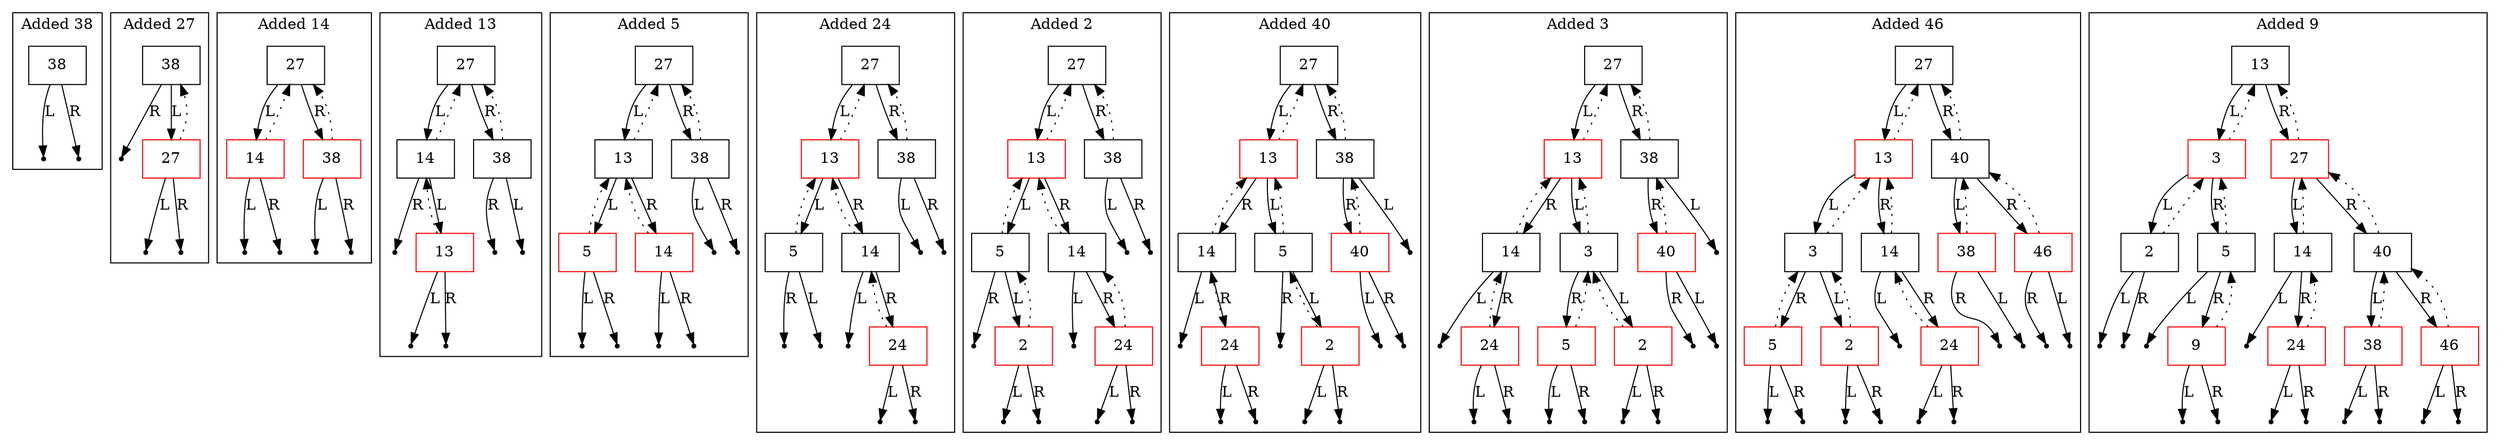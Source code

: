 digraph {
subgraph "cluster_Added 38_count_1"{
label ="Added 38";
"cluster_Added 38_count_1_data_38"[shape=record color=black label="{38}"];
"cluster_Added 38_count_1_data_38_leftNull" [label=Null shape=point color=black];
"cluster_Added 38_count_1_data_38_rightNull" [label=Null shape=point color=black];

"cluster_Added 38_count_1_data_38" -> "cluster_Added 38_count_1_data_38_leftNull"[label=L];
"cluster_Added 38_count_1_data_38" -> "cluster_Added 38_count_1_data_38_rightNull"[label=R];

}
subgraph "cluster_Added 27_count_2"{
label ="Added 27";
"cluster_Added 27_count_2_data_38"[shape=record color=black label="{38}"];
"cluster_Added 27_count_2_data_38_rightNull" [label=Null shape=point color=black];
"cluster_Added 27_count_2_data_27"[shape=record color=red label="{27}"];
"cluster_Added 27_count_2_data_27_leftNull" [label=Null shape=point color=black];
"cluster_Added 27_count_2_data_27_rightNull" [label=Null shape=point color=black];

"cluster_Added 27_count_2_data_38" -> "cluster_Added 27_count_2_data_27"[label=L];
"cluster_Added 27_count_2_data_38" -> "cluster_Added 27_count_2_data_38_rightNull"[label=R];
"cluster_Added 27_count_2_data_27" -> "cluster_Added 27_count_2_data_38"[style=dotted];
"cluster_Added 27_count_2_data_27" -> "cluster_Added 27_count_2_data_27_leftNull"[label=L];
"cluster_Added 27_count_2_data_27" -> "cluster_Added 27_count_2_data_27_rightNull"[label=R];

}
subgraph "cluster_Added 14_count_3"{
label ="Added 14";
"cluster_Added 14_count_3_data_27"[shape=record color=black label="{27}"];
"cluster_Added 14_count_3_data_14"[shape=record color=red label="{14}"];
"cluster_Added 14_count_3_data_14_leftNull" [label=Null shape=point color=black];
"cluster_Added 14_count_3_data_14_rightNull" [label=Null shape=point color=black];
"cluster_Added 14_count_3_data_38"[shape=record color=red label="{38}"];
"cluster_Added 14_count_3_data_38_leftNull" [label=Null shape=point color=black];
"cluster_Added 14_count_3_data_38_rightNull" [label=Null shape=point color=black];

"cluster_Added 14_count_3_data_27" -> "cluster_Added 14_count_3_data_14"[label=L];
"cluster_Added 14_count_3_data_27" -> "cluster_Added 14_count_3_data_38"[label=R];
"cluster_Added 14_count_3_data_14" -> "cluster_Added 14_count_3_data_27"[style=dotted];
"cluster_Added 14_count_3_data_14" -> "cluster_Added 14_count_3_data_14_leftNull"[label=L];
"cluster_Added 14_count_3_data_14" -> "cluster_Added 14_count_3_data_14_rightNull"[label=R];
"cluster_Added 14_count_3_data_38" -> "cluster_Added 14_count_3_data_27"[style=dotted];
"cluster_Added 14_count_3_data_38" -> "cluster_Added 14_count_3_data_38_leftNull"[label=L];
"cluster_Added 14_count_3_data_38" -> "cluster_Added 14_count_3_data_38_rightNull"[label=R];

}
subgraph "cluster_Added 13_count_4"{
label ="Added 13";
"cluster_Added 13_count_4_data_27"[shape=record color=black label="{27}"];
"cluster_Added 13_count_4_data_14"[shape=record color=black label="{14}"];
"cluster_Added 13_count_4_data_14_rightNull" [label=Null shape=point color=black];
"cluster_Added 13_count_4_data_13"[shape=record color=red label="{13}"];
"cluster_Added 13_count_4_data_13_leftNull" [label=Null shape=point color=black];
"cluster_Added 13_count_4_data_13_rightNull" [label=Null shape=point color=black];
"cluster_Added 13_count_4_data_38"[shape=record color=black label="{38}"];
"cluster_Added 13_count_4_data_38_leftNull" [label=Null shape=point color=black];
"cluster_Added 13_count_4_data_38_rightNull" [label=Null shape=point color=black];

"cluster_Added 13_count_4_data_27" -> "cluster_Added 13_count_4_data_14"[label=L];
"cluster_Added 13_count_4_data_27" -> "cluster_Added 13_count_4_data_38"[label=R];
"cluster_Added 13_count_4_data_14" -> "cluster_Added 13_count_4_data_27"[style=dotted];
"cluster_Added 13_count_4_data_14" -> "cluster_Added 13_count_4_data_13"[label=L];
"cluster_Added 13_count_4_data_14" -> "cluster_Added 13_count_4_data_14_rightNull"[label=R];
"cluster_Added 13_count_4_data_13" -> "cluster_Added 13_count_4_data_14"[style=dotted];
"cluster_Added 13_count_4_data_13" -> "cluster_Added 13_count_4_data_13_leftNull"[label=L];
"cluster_Added 13_count_4_data_13" -> "cluster_Added 13_count_4_data_13_rightNull"[label=R];
"cluster_Added 13_count_4_data_38" -> "cluster_Added 13_count_4_data_27"[style=dotted];
"cluster_Added 13_count_4_data_38" -> "cluster_Added 13_count_4_data_38_leftNull"[label=L];
"cluster_Added 13_count_4_data_38" -> "cluster_Added 13_count_4_data_38_rightNull"[label=R];

}
subgraph "cluster_Added 5_count_5"{
label ="Added 5";
"cluster_Added 5_count_5_data_27"[shape=record color=black label="{27}"];
"cluster_Added 5_count_5_data_13"[shape=record color=black label="{13}"];
"cluster_Added 5_count_5_data_5"[shape=record color=red label="{5}"];
"cluster_Added 5_count_5_data_5_leftNull" [label=Null shape=point color=black];
"cluster_Added 5_count_5_data_5_rightNull" [label=Null shape=point color=black];
"cluster_Added 5_count_5_data_14"[shape=record color=red label="{14}"];
"cluster_Added 5_count_5_data_14_leftNull" [label=Null shape=point color=black];
"cluster_Added 5_count_5_data_14_rightNull" [label=Null shape=point color=black];
"cluster_Added 5_count_5_data_38"[shape=record color=black label="{38}"];
"cluster_Added 5_count_5_data_38_leftNull" [label=Null shape=point color=black];
"cluster_Added 5_count_5_data_38_rightNull" [label=Null shape=point color=black];

"cluster_Added 5_count_5_data_27" -> "cluster_Added 5_count_5_data_13"[label=L];
"cluster_Added 5_count_5_data_27" -> "cluster_Added 5_count_5_data_38"[label=R];
"cluster_Added 5_count_5_data_13" -> "cluster_Added 5_count_5_data_27"[style=dotted];
"cluster_Added 5_count_5_data_13" -> "cluster_Added 5_count_5_data_5"[label=L];
"cluster_Added 5_count_5_data_13" -> "cluster_Added 5_count_5_data_14"[label=R];
"cluster_Added 5_count_5_data_5" -> "cluster_Added 5_count_5_data_13"[style=dotted];
"cluster_Added 5_count_5_data_5" -> "cluster_Added 5_count_5_data_5_leftNull"[label=L];
"cluster_Added 5_count_5_data_5" -> "cluster_Added 5_count_5_data_5_rightNull"[label=R];
"cluster_Added 5_count_5_data_14" -> "cluster_Added 5_count_5_data_13"[style=dotted];
"cluster_Added 5_count_5_data_14" -> "cluster_Added 5_count_5_data_14_leftNull"[label=L];
"cluster_Added 5_count_5_data_14" -> "cluster_Added 5_count_5_data_14_rightNull"[label=R];
"cluster_Added 5_count_5_data_38" -> "cluster_Added 5_count_5_data_27"[style=dotted];
"cluster_Added 5_count_5_data_38" -> "cluster_Added 5_count_5_data_38_leftNull"[label=L];
"cluster_Added 5_count_5_data_38" -> "cluster_Added 5_count_5_data_38_rightNull"[label=R];

}
subgraph "cluster_Added 24_count_6"{
label ="Added 24";
"cluster_Added 24_count_6_data_27"[shape=record color=black label="{27}"];
"cluster_Added 24_count_6_data_13"[shape=record color=red label="{13}"];
"cluster_Added 24_count_6_data_5"[shape=record color=black label="{5}"];
"cluster_Added 24_count_6_data_5_leftNull" [label=Null shape=point color=black];
"cluster_Added 24_count_6_data_5_rightNull" [label=Null shape=point color=black];
"cluster_Added 24_count_6_data_14"[shape=record color=black label="{14}"];
"cluster_Added 24_count_6_data_14_leftNull" [label=Null shape=point color=black];
"cluster_Added 24_count_6_data_24"[shape=record color=red label="{24}"];
"cluster_Added 24_count_6_data_24_leftNull" [label=Null shape=point color=black];
"cluster_Added 24_count_6_data_24_rightNull" [label=Null shape=point color=black];
"cluster_Added 24_count_6_data_38"[shape=record color=black label="{38}"];
"cluster_Added 24_count_6_data_38_leftNull" [label=Null shape=point color=black];
"cluster_Added 24_count_6_data_38_rightNull" [label=Null shape=point color=black];

"cluster_Added 24_count_6_data_27" -> "cluster_Added 24_count_6_data_13"[label=L];
"cluster_Added 24_count_6_data_27" -> "cluster_Added 24_count_6_data_38"[label=R];
"cluster_Added 24_count_6_data_13" -> "cluster_Added 24_count_6_data_27"[style=dotted];
"cluster_Added 24_count_6_data_13" -> "cluster_Added 24_count_6_data_5"[label=L];
"cluster_Added 24_count_6_data_13" -> "cluster_Added 24_count_6_data_14"[label=R];
"cluster_Added 24_count_6_data_5" -> "cluster_Added 24_count_6_data_13"[style=dotted];
"cluster_Added 24_count_6_data_5" -> "cluster_Added 24_count_6_data_5_leftNull"[label=L];
"cluster_Added 24_count_6_data_5" -> "cluster_Added 24_count_6_data_5_rightNull"[label=R];
"cluster_Added 24_count_6_data_14" -> "cluster_Added 24_count_6_data_13"[style=dotted];
"cluster_Added 24_count_6_data_14" -> "cluster_Added 24_count_6_data_14_leftNull"[label=L];
"cluster_Added 24_count_6_data_14" -> "cluster_Added 24_count_6_data_24"[label=R];
"cluster_Added 24_count_6_data_24" -> "cluster_Added 24_count_6_data_14"[style=dotted];
"cluster_Added 24_count_6_data_24" -> "cluster_Added 24_count_6_data_24_leftNull"[label=L];
"cluster_Added 24_count_6_data_24" -> "cluster_Added 24_count_6_data_24_rightNull"[label=R];
"cluster_Added 24_count_6_data_38" -> "cluster_Added 24_count_6_data_27"[style=dotted];
"cluster_Added 24_count_6_data_38" -> "cluster_Added 24_count_6_data_38_leftNull"[label=L];
"cluster_Added 24_count_6_data_38" -> "cluster_Added 24_count_6_data_38_rightNull"[label=R];

}
subgraph "cluster_Added 2_count_7"{
label ="Added 2";
"cluster_Added 2_count_7_data_27"[shape=record color=black label="{27}"];
"cluster_Added 2_count_7_data_13"[shape=record color=red label="{13}"];
"cluster_Added 2_count_7_data_5"[shape=record color=black label="{5}"];
"cluster_Added 2_count_7_data_5_rightNull" [label=Null shape=point color=black];
"cluster_Added 2_count_7_data_2"[shape=record color=red label="{2}"];
"cluster_Added 2_count_7_data_2_leftNull" [label=Null shape=point color=black];
"cluster_Added 2_count_7_data_2_rightNull" [label=Null shape=point color=black];
"cluster_Added 2_count_7_data_14"[shape=record color=black label="{14}"];
"cluster_Added 2_count_7_data_14_leftNull" [label=Null shape=point color=black];
"cluster_Added 2_count_7_data_24"[shape=record color=red label="{24}"];
"cluster_Added 2_count_7_data_24_leftNull" [label=Null shape=point color=black];
"cluster_Added 2_count_7_data_24_rightNull" [label=Null shape=point color=black];
"cluster_Added 2_count_7_data_38"[shape=record color=black label="{38}"];
"cluster_Added 2_count_7_data_38_leftNull" [label=Null shape=point color=black];
"cluster_Added 2_count_7_data_38_rightNull" [label=Null shape=point color=black];

"cluster_Added 2_count_7_data_27" -> "cluster_Added 2_count_7_data_13"[label=L];
"cluster_Added 2_count_7_data_27" -> "cluster_Added 2_count_7_data_38"[label=R];
"cluster_Added 2_count_7_data_13" -> "cluster_Added 2_count_7_data_27"[style=dotted];
"cluster_Added 2_count_7_data_13" -> "cluster_Added 2_count_7_data_5"[label=L];
"cluster_Added 2_count_7_data_13" -> "cluster_Added 2_count_7_data_14"[label=R];
"cluster_Added 2_count_7_data_5" -> "cluster_Added 2_count_7_data_13"[style=dotted];
"cluster_Added 2_count_7_data_5" -> "cluster_Added 2_count_7_data_2"[label=L];
"cluster_Added 2_count_7_data_5" -> "cluster_Added 2_count_7_data_5_rightNull"[label=R];
"cluster_Added 2_count_7_data_2" -> "cluster_Added 2_count_7_data_5"[style=dotted];
"cluster_Added 2_count_7_data_2" -> "cluster_Added 2_count_7_data_2_leftNull"[label=L];
"cluster_Added 2_count_7_data_2" -> "cluster_Added 2_count_7_data_2_rightNull"[label=R];
"cluster_Added 2_count_7_data_14" -> "cluster_Added 2_count_7_data_13"[style=dotted];
"cluster_Added 2_count_7_data_14" -> "cluster_Added 2_count_7_data_14_leftNull"[label=L];
"cluster_Added 2_count_7_data_14" -> "cluster_Added 2_count_7_data_24"[label=R];
"cluster_Added 2_count_7_data_24" -> "cluster_Added 2_count_7_data_14"[style=dotted];
"cluster_Added 2_count_7_data_24" -> "cluster_Added 2_count_7_data_24_leftNull"[label=L];
"cluster_Added 2_count_7_data_24" -> "cluster_Added 2_count_7_data_24_rightNull"[label=R];
"cluster_Added 2_count_7_data_38" -> "cluster_Added 2_count_7_data_27"[style=dotted];
"cluster_Added 2_count_7_data_38" -> "cluster_Added 2_count_7_data_38_leftNull"[label=L];
"cluster_Added 2_count_7_data_38" -> "cluster_Added 2_count_7_data_38_rightNull"[label=R];

}
subgraph "cluster_Added 40_count_8"{
label ="Added 40";
"cluster_Added 40_count_8_data_27"[shape=record color=black label="{27}"];
"cluster_Added 40_count_8_data_13"[shape=record color=red label="{13}"];
"cluster_Added 40_count_8_data_5"[shape=record color=black label="{5}"];
"cluster_Added 40_count_8_data_5_rightNull" [label=Null shape=point color=black];
"cluster_Added 40_count_8_data_2"[shape=record color=red label="{2}"];
"cluster_Added 40_count_8_data_2_leftNull" [label=Null shape=point color=black];
"cluster_Added 40_count_8_data_2_rightNull" [label=Null shape=point color=black];
"cluster_Added 40_count_8_data_14"[shape=record color=black label="{14}"];
"cluster_Added 40_count_8_data_14_leftNull" [label=Null shape=point color=black];
"cluster_Added 40_count_8_data_24"[shape=record color=red label="{24}"];
"cluster_Added 40_count_8_data_24_leftNull" [label=Null shape=point color=black];
"cluster_Added 40_count_8_data_24_rightNull" [label=Null shape=point color=black];
"cluster_Added 40_count_8_data_38"[shape=record color=black label="{38}"];
"cluster_Added 40_count_8_data_38_leftNull" [label=Null shape=point color=black];
"cluster_Added 40_count_8_data_40"[shape=record color=red label="{40}"];
"cluster_Added 40_count_8_data_40_leftNull" [label=Null shape=point color=black];
"cluster_Added 40_count_8_data_40_rightNull" [label=Null shape=point color=black];

"cluster_Added 40_count_8_data_27" -> "cluster_Added 40_count_8_data_13"[label=L];
"cluster_Added 40_count_8_data_27" -> "cluster_Added 40_count_8_data_38"[label=R];
"cluster_Added 40_count_8_data_13" -> "cluster_Added 40_count_8_data_27"[style=dotted];
"cluster_Added 40_count_8_data_13" -> "cluster_Added 40_count_8_data_5"[label=L];
"cluster_Added 40_count_8_data_13" -> "cluster_Added 40_count_8_data_14"[label=R];
"cluster_Added 40_count_8_data_5" -> "cluster_Added 40_count_8_data_13"[style=dotted];
"cluster_Added 40_count_8_data_5" -> "cluster_Added 40_count_8_data_2"[label=L];
"cluster_Added 40_count_8_data_5" -> "cluster_Added 40_count_8_data_5_rightNull"[label=R];
"cluster_Added 40_count_8_data_2" -> "cluster_Added 40_count_8_data_5"[style=dotted];
"cluster_Added 40_count_8_data_2" -> "cluster_Added 40_count_8_data_2_leftNull"[label=L];
"cluster_Added 40_count_8_data_2" -> "cluster_Added 40_count_8_data_2_rightNull"[label=R];
"cluster_Added 40_count_8_data_14" -> "cluster_Added 40_count_8_data_13"[style=dotted];
"cluster_Added 40_count_8_data_14" -> "cluster_Added 40_count_8_data_14_leftNull"[label=L];
"cluster_Added 40_count_8_data_14" -> "cluster_Added 40_count_8_data_24"[label=R];
"cluster_Added 40_count_8_data_24" -> "cluster_Added 40_count_8_data_14"[style=dotted];
"cluster_Added 40_count_8_data_24" -> "cluster_Added 40_count_8_data_24_leftNull"[label=L];
"cluster_Added 40_count_8_data_24" -> "cluster_Added 40_count_8_data_24_rightNull"[label=R];
"cluster_Added 40_count_8_data_38" -> "cluster_Added 40_count_8_data_27"[style=dotted];
"cluster_Added 40_count_8_data_38" -> "cluster_Added 40_count_8_data_38_leftNull"[label=L];
"cluster_Added 40_count_8_data_38" -> "cluster_Added 40_count_8_data_40"[label=R];
"cluster_Added 40_count_8_data_40" -> "cluster_Added 40_count_8_data_38"[style=dotted];
"cluster_Added 40_count_8_data_40" -> "cluster_Added 40_count_8_data_40_leftNull"[label=L];
"cluster_Added 40_count_8_data_40" -> "cluster_Added 40_count_8_data_40_rightNull"[label=R];

}
subgraph "cluster_Added 3_count_9"{
label ="Added 3";
"cluster_Added 3_count_9_data_27"[shape=record color=black label="{27}"];
"cluster_Added 3_count_9_data_13"[shape=record color=red label="{13}"];
"cluster_Added 3_count_9_data_3"[shape=record color=black label="{3}"];
"cluster_Added 3_count_9_data_2"[shape=record color=red label="{2}"];
"cluster_Added 3_count_9_data_2_leftNull" [label=Null shape=point color=black];
"cluster_Added 3_count_9_data_2_rightNull" [label=Null shape=point color=black];
"cluster_Added 3_count_9_data_5"[shape=record color=red label="{5}"];
"cluster_Added 3_count_9_data_5_leftNull" [label=Null shape=point color=black];
"cluster_Added 3_count_9_data_5_rightNull" [label=Null shape=point color=black];
"cluster_Added 3_count_9_data_14"[shape=record color=black label="{14}"];
"cluster_Added 3_count_9_data_14_leftNull" [label=Null shape=point color=black];
"cluster_Added 3_count_9_data_24"[shape=record color=red label="{24}"];
"cluster_Added 3_count_9_data_24_leftNull" [label=Null shape=point color=black];
"cluster_Added 3_count_9_data_24_rightNull" [label=Null shape=point color=black];
"cluster_Added 3_count_9_data_38"[shape=record color=black label="{38}"];
"cluster_Added 3_count_9_data_38_leftNull" [label=Null shape=point color=black];
"cluster_Added 3_count_9_data_40"[shape=record color=red label="{40}"];
"cluster_Added 3_count_9_data_40_leftNull" [label=Null shape=point color=black];
"cluster_Added 3_count_9_data_40_rightNull" [label=Null shape=point color=black];

"cluster_Added 3_count_9_data_27" -> "cluster_Added 3_count_9_data_13"[label=L];
"cluster_Added 3_count_9_data_27" -> "cluster_Added 3_count_9_data_38"[label=R];
"cluster_Added 3_count_9_data_13" -> "cluster_Added 3_count_9_data_27"[style=dotted];
"cluster_Added 3_count_9_data_13" -> "cluster_Added 3_count_9_data_3"[label=L];
"cluster_Added 3_count_9_data_13" -> "cluster_Added 3_count_9_data_14"[label=R];
"cluster_Added 3_count_9_data_3" -> "cluster_Added 3_count_9_data_13"[style=dotted];
"cluster_Added 3_count_9_data_3" -> "cluster_Added 3_count_9_data_2"[label=L];
"cluster_Added 3_count_9_data_3" -> "cluster_Added 3_count_9_data_5"[label=R];
"cluster_Added 3_count_9_data_2" -> "cluster_Added 3_count_9_data_3"[style=dotted];
"cluster_Added 3_count_9_data_2" -> "cluster_Added 3_count_9_data_2_leftNull"[label=L];
"cluster_Added 3_count_9_data_2" -> "cluster_Added 3_count_9_data_2_rightNull"[label=R];
"cluster_Added 3_count_9_data_5" -> "cluster_Added 3_count_9_data_3"[style=dotted];
"cluster_Added 3_count_9_data_5" -> "cluster_Added 3_count_9_data_5_leftNull"[label=L];
"cluster_Added 3_count_9_data_5" -> "cluster_Added 3_count_9_data_5_rightNull"[label=R];
"cluster_Added 3_count_9_data_14" -> "cluster_Added 3_count_9_data_13"[style=dotted];
"cluster_Added 3_count_9_data_14" -> "cluster_Added 3_count_9_data_14_leftNull"[label=L];
"cluster_Added 3_count_9_data_14" -> "cluster_Added 3_count_9_data_24"[label=R];
"cluster_Added 3_count_9_data_24" -> "cluster_Added 3_count_9_data_14"[style=dotted];
"cluster_Added 3_count_9_data_24" -> "cluster_Added 3_count_9_data_24_leftNull"[label=L];
"cluster_Added 3_count_9_data_24" -> "cluster_Added 3_count_9_data_24_rightNull"[label=R];
"cluster_Added 3_count_9_data_38" -> "cluster_Added 3_count_9_data_27"[style=dotted];
"cluster_Added 3_count_9_data_38" -> "cluster_Added 3_count_9_data_38_leftNull"[label=L];
"cluster_Added 3_count_9_data_38" -> "cluster_Added 3_count_9_data_40"[label=R];
"cluster_Added 3_count_9_data_40" -> "cluster_Added 3_count_9_data_38"[style=dotted];
"cluster_Added 3_count_9_data_40" -> "cluster_Added 3_count_9_data_40_leftNull"[label=L];
"cluster_Added 3_count_9_data_40" -> "cluster_Added 3_count_9_data_40_rightNull"[label=R];

}
subgraph "cluster_Added 46_count_10"{
label ="Added 46";
"cluster_Added 46_count_10_data_27"[shape=record color=black label="{27}"];
"cluster_Added 46_count_10_data_13"[shape=record color=red label="{13}"];
"cluster_Added 46_count_10_data_3"[shape=record color=black label="{3}"];
"cluster_Added 46_count_10_data_2"[shape=record color=red label="{2}"];
"cluster_Added 46_count_10_data_2_leftNull" [label=Null shape=point color=black];
"cluster_Added 46_count_10_data_2_rightNull" [label=Null shape=point color=black];
"cluster_Added 46_count_10_data_5"[shape=record color=red label="{5}"];
"cluster_Added 46_count_10_data_5_leftNull" [label=Null shape=point color=black];
"cluster_Added 46_count_10_data_5_rightNull" [label=Null shape=point color=black];
"cluster_Added 46_count_10_data_14"[shape=record color=black label="{14}"];
"cluster_Added 46_count_10_data_14_leftNull" [label=Null shape=point color=black];
"cluster_Added 46_count_10_data_24"[shape=record color=red label="{24}"];
"cluster_Added 46_count_10_data_24_leftNull" [label=Null shape=point color=black];
"cluster_Added 46_count_10_data_24_rightNull" [label=Null shape=point color=black];
"cluster_Added 46_count_10_data_40"[shape=record color=black label="{40}"];
"cluster_Added 46_count_10_data_38"[shape=record color=red label="{38}"];
"cluster_Added 46_count_10_data_38_leftNull" [label=Null shape=point color=black];
"cluster_Added 46_count_10_data_38_rightNull" [label=Null shape=point color=black];
"cluster_Added 46_count_10_data_46"[shape=record color=red label="{46}"];
"cluster_Added 46_count_10_data_46_leftNull" [label=Null shape=point color=black];
"cluster_Added 46_count_10_data_46_rightNull" [label=Null shape=point color=black];

"cluster_Added 46_count_10_data_27" -> "cluster_Added 46_count_10_data_13"[label=L];
"cluster_Added 46_count_10_data_27" -> "cluster_Added 46_count_10_data_40"[label=R];
"cluster_Added 46_count_10_data_13" -> "cluster_Added 46_count_10_data_27"[style=dotted];
"cluster_Added 46_count_10_data_13" -> "cluster_Added 46_count_10_data_3"[label=L];
"cluster_Added 46_count_10_data_13" -> "cluster_Added 46_count_10_data_14"[label=R];
"cluster_Added 46_count_10_data_3" -> "cluster_Added 46_count_10_data_13"[style=dotted];
"cluster_Added 46_count_10_data_3" -> "cluster_Added 46_count_10_data_2"[label=L];
"cluster_Added 46_count_10_data_3" -> "cluster_Added 46_count_10_data_5"[label=R];
"cluster_Added 46_count_10_data_2" -> "cluster_Added 46_count_10_data_3"[style=dotted];
"cluster_Added 46_count_10_data_2" -> "cluster_Added 46_count_10_data_2_leftNull"[label=L];
"cluster_Added 46_count_10_data_2" -> "cluster_Added 46_count_10_data_2_rightNull"[label=R];
"cluster_Added 46_count_10_data_5" -> "cluster_Added 46_count_10_data_3"[style=dotted];
"cluster_Added 46_count_10_data_5" -> "cluster_Added 46_count_10_data_5_leftNull"[label=L];
"cluster_Added 46_count_10_data_5" -> "cluster_Added 46_count_10_data_5_rightNull"[label=R];
"cluster_Added 46_count_10_data_14" -> "cluster_Added 46_count_10_data_13"[style=dotted];
"cluster_Added 46_count_10_data_14" -> "cluster_Added 46_count_10_data_14_leftNull"[label=L];
"cluster_Added 46_count_10_data_14" -> "cluster_Added 46_count_10_data_24"[label=R];
"cluster_Added 46_count_10_data_24" -> "cluster_Added 46_count_10_data_14"[style=dotted];
"cluster_Added 46_count_10_data_24" -> "cluster_Added 46_count_10_data_24_leftNull"[label=L];
"cluster_Added 46_count_10_data_24" -> "cluster_Added 46_count_10_data_24_rightNull"[label=R];
"cluster_Added 46_count_10_data_40" -> "cluster_Added 46_count_10_data_27"[style=dotted];
"cluster_Added 46_count_10_data_40" -> "cluster_Added 46_count_10_data_38"[label=L];
"cluster_Added 46_count_10_data_40" -> "cluster_Added 46_count_10_data_46"[label=R];
"cluster_Added 46_count_10_data_38" -> "cluster_Added 46_count_10_data_40"[style=dotted];
"cluster_Added 46_count_10_data_38" -> "cluster_Added 46_count_10_data_38_leftNull"[label=L];
"cluster_Added 46_count_10_data_38" -> "cluster_Added 46_count_10_data_38_rightNull"[label=R];
"cluster_Added 46_count_10_data_46" -> "cluster_Added 46_count_10_data_40"[style=dotted];
"cluster_Added 46_count_10_data_46" -> "cluster_Added 46_count_10_data_46_leftNull"[label=L];
"cluster_Added 46_count_10_data_46" -> "cluster_Added 46_count_10_data_46_rightNull"[label=R];

}
subgraph "cluster_Added 9_count_11"{
label ="Added 9";
"cluster_Added 9_count_11_data_13"[shape=record color=black label="{13}"];
"cluster_Added 9_count_11_data_3"[shape=record color=red label="{3}"];
"cluster_Added 9_count_11_data_2"[shape=record color=black label="{2}"];
"cluster_Added 9_count_11_data_2_leftNull" [label=Null shape=point color=black];
"cluster_Added 9_count_11_data_2_rightNull" [label=Null shape=point color=black];
"cluster_Added 9_count_11_data_5"[shape=record color=black label="{5}"];
"cluster_Added 9_count_11_data_5_leftNull" [label=Null shape=point color=black];
"cluster_Added 9_count_11_data_9"[shape=record color=red label="{9}"];
"cluster_Added 9_count_11_data_9_leftNull" [label=Null shape=point color=black];
"cluster_Added 9_count_11_data_9_rightNull" [label=Null shape=point color=black];
"cluster_Added 9_count_11_data_27"[shape=record color=red label="{27}"];
"cluster_Added 9_count_11_data_14"[shape=record color=black label="{14}"];
"cluster_Added 9_count_11_data_14_leftNull" [label=Null shape=point color=black];
"cluster_Added 9_count_11_data_24"[shape=record color=red label="{24}"];
"cluster_Added 9_count_11_data_24_leftNull" [label=Null shape=point color=black];
"cluster_Added 9_count_11_data_24_rightNull" [label=Null shape=point color=black];
"cluster_Added 9_count_11_data_40"[shape=record color=black label="{40}"];
"cluster_Added 9_count_11_data_38"[shape=record color=red label="{38}"];
"cluster_Added 9_count_11_data_38_leftNull" [label=Null shape=point color=black];
"cluster_Added 9_count_11_data_38_rightNull" [label=Null shape=point color=black];
"cluster_Added 9_count_11_data_46"[shape=record color=red label="{46}"];
"cluster_Added 9_count_11_data_46_leftNull" [label=Null shape=point color=black];
"cluster_Added 9_count_11_data_46_rightNull" [label=Null shape=point color=black];

"cluster_Added 9_count_11_data_13" -> "cluster_Added 9_count_11_data_3"[label=L];
"cluster_Added 9_count_11_data_13" -> "cluster_Added 9_count_11_data_27"[label=R];
"cluster_Added 9_count_11_data_3" -> "cluster_Added 9_count_11_data_13"[style=dotted];
"cluster_Added 9_count_11_data_3" -> "cluster_Added 9_count_11_data_2"[label=L];
"cluster_Added 9_count_11_data_3" -> "cluster_Added 9_count_11_data_5"[label=R];
"cluster_Added 9_count_11_data_2" -> "cluster_Added 9_count_11_data_3"[style=dotted];
"cluster_Added 9_count_11_data_2" -> "cluster_Added 9_count_11_data_2_leftNull"[label=L];
"cluster_Added 9_count_11_data_2" -> "cluster_Added 9_count_11_data_2_rightNull"[label=R];
"cluster_Added 9_count_11_data_5" -> "cluster_Added 9_count_11_data_3"[style=dotted];
"cluster_Added 9_count_11_data_5" -> "cluster_Added 9_count_11_data_5_leftNull"[label=L];
"cluster_Added 9_count_11_data_5" -> "cluster_Added 9_count_11_data_9"[label=R];
"cluster_Added 9_count_11_data_9" -> "cluster_Added 9_count_11_data_5"[style=dotted];
"cluster_Added 9_count_11_data_9" -> "cluster_Added 9_count_11_data_9_leftNull"[label=L];
"cluster_Added 9_count_11_data_9" -> "cluster_Added 9_count_11_data_9_rightNull"[label=R];
"cluster_Added 9_count_11_data_27" -> "cluster_Added 9_count_11_data_13"[style=dotted];
"cluster_Added 9_count_11_data_27" -> "cluster_Added 9_count_11_data_14"[label=L];
"cluster_Added 9_count_11_data_27" -> "cluster_Added 9_count_11_data_40"[label=R];
"cluster_Added 9_count_11_data_14" -> "cluster_Added 9_count_11_data_27"[style=dotted];
"cluster_Added 9_count_11_data_14" -> "cluster_Added 9_count_11_data_14_leftNull"[label=L];
"cluster_Added 9_count_11_data_14" -> "cluster_Added 9_count_11_data_24"[label=R];
"cluster_Added 9_count_11_data_24" -> "cluster_Added 9_count_11_data_14"[style=dotted];
"cluster_Added 9_count_11_data_24" -> "cluster_Added 9_count_11_data_24_leftNull"[label=L];
"cluster_Added 9_count_11_data_24" -> "cluster_Added 9_count_11_data_24_rightNull"[label=R];
"cluster_Added 9_count_11_data_40" -> "cluster_Added 9_count_11_data_27"[style=dotted];
"cluster_Added 9_count_11_data_40" -> "cluster_Added 9_count_11_data_38"[label=L];
"cluster_Added 9_count_11_data_40" -> "cluster_Added 9_count_11_data_46"[label=R];
"cluster_Added 9_count_11_data_38" -> "cluster_Added 9_count_11_data_40"[style=dotted];
"cluster_Added 9_count_11_data_38" -> "cluster_Added 9_count_11_data_38_leftNull"[label=L];
"cluster_Added 9_count_11_data_38" -> "cluster_Added 9_count_11_data_38_rightNull"[label=R];
"cluster_Added 9_count_11_data_46" -> "cluster_Added 9_count_11_data_40"[style=dotted];
"cluster_Added 9_count_11_data_46" -> "cluster_Added 9_count_11_data_46_leftNull"[label=L];
"cluster_Added 9_count_11_data_46" -> "cluster_Added 9_count_11_data_46_rightNull"[label=R];

}
label = "";}
